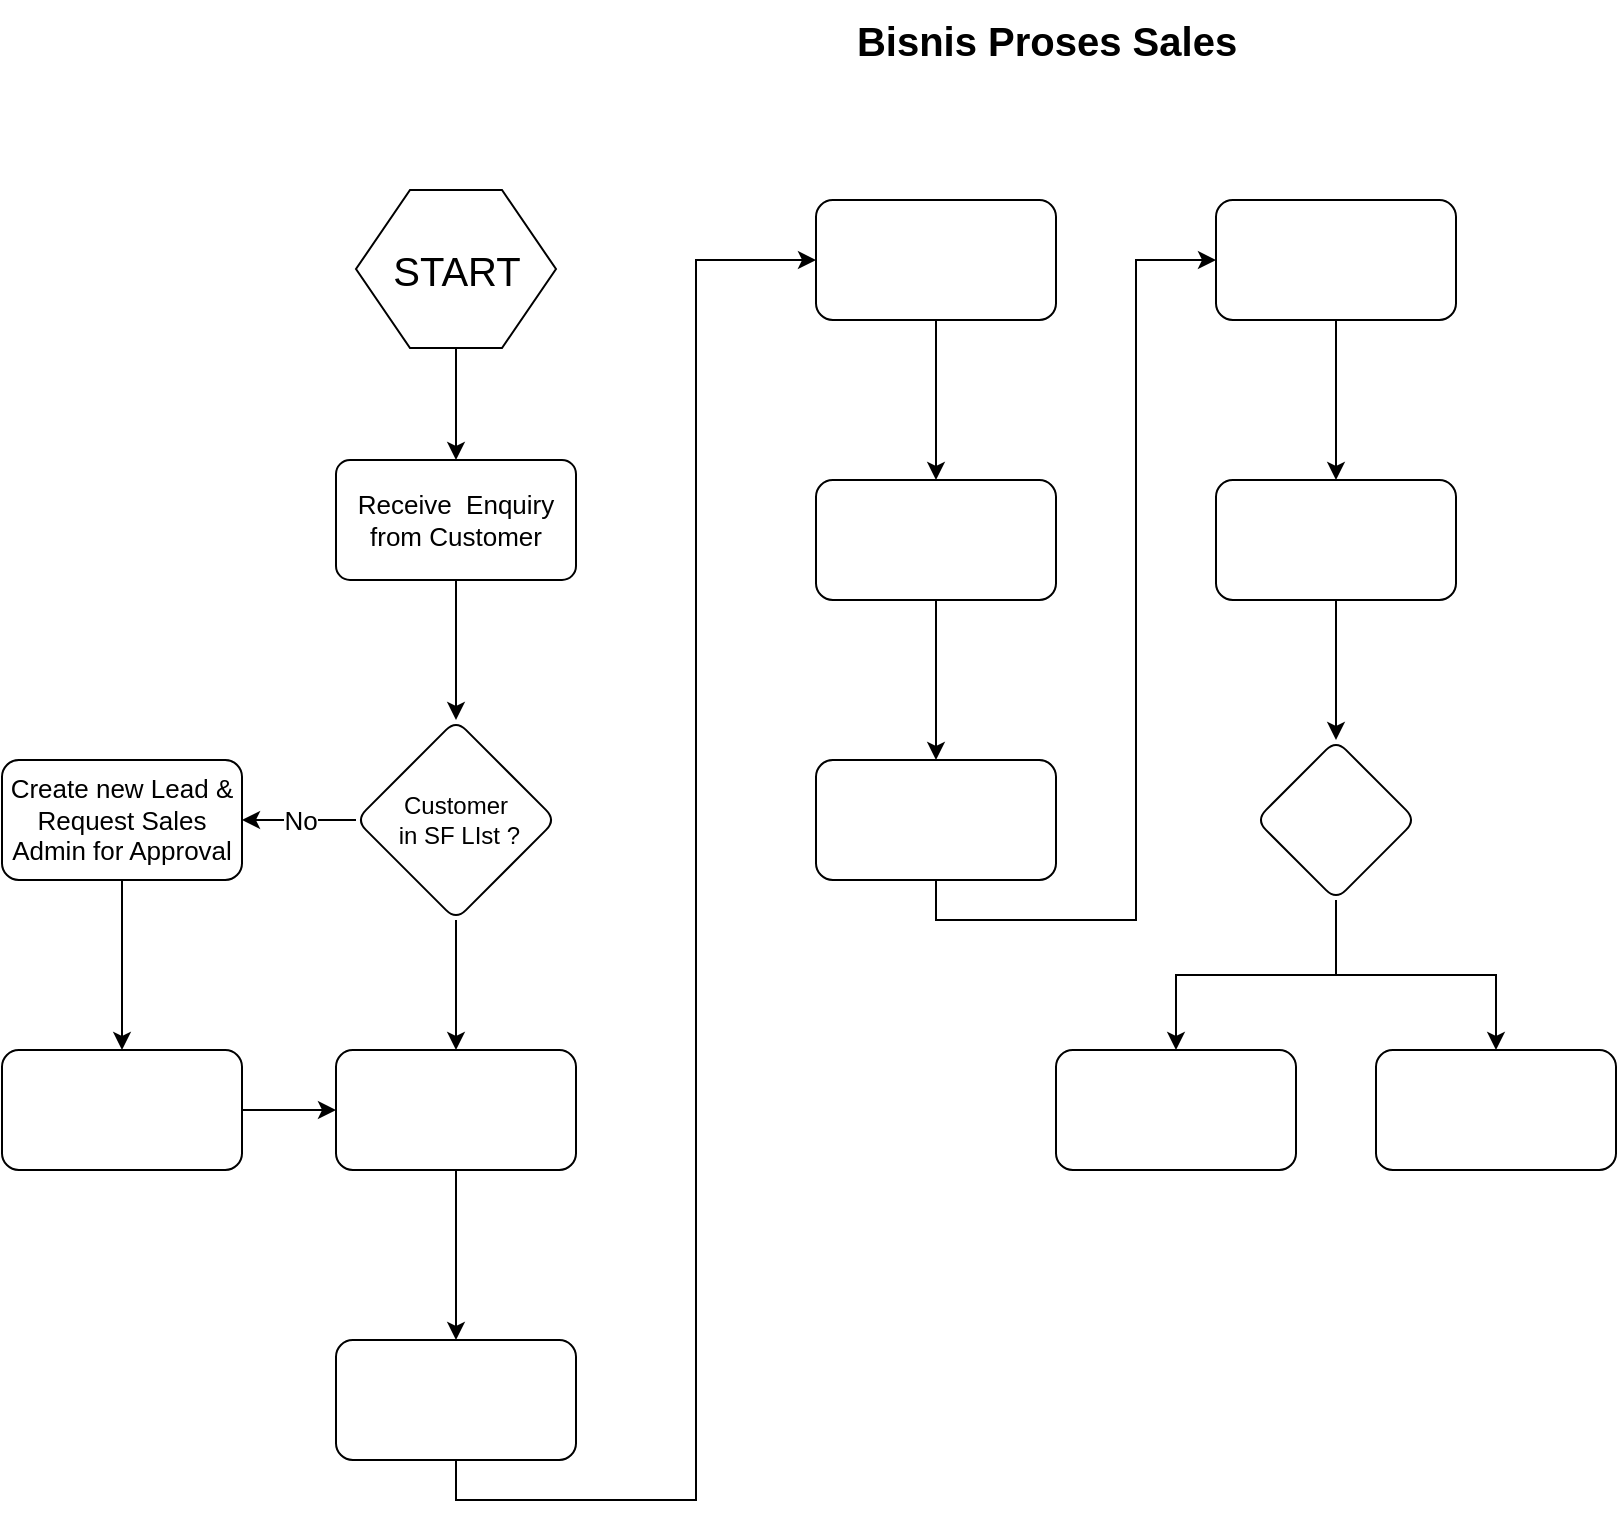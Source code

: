 <mxfile version="20.4.2" type="github"><diagram id="C5RBs43oDa-KdzZeNtuy" name="Page-1"><mxGraphModel dx="868" dy="482" grid="1" gridSize="5" guides="1" tooltips="1" connect="1" arrows="1" fold="1" page="1" pageScale="1" pageWidth="1169" pageHeight="827" math="0" shadow="0"><root><mxCell id="WIyWlLk6GJQsqaUBKTNV-0"/><mxCell id="WIyWlLk6GJQsqaUBKTNV-1" parent="WIyWlLk6GJQsqaUBKTNV-0"/><mxCell id="8EcOTREGMyz1jMZO3tZU-0" value="Bisnis Proses Sales" style="text;html=1;align=center;verticalAlign=middle;resizable=0;points=[];autosize=1;strokeColor=none;fillColor=none;fontStyle=1;fontSize=20;" parent="WIyWlLk6GJQsqaUBKTNV-1" vertex="1"><mxGeometry x="430" y="30" width="210" height="40" as="geometry"/></mxCell><mxCell id="8EcOTREGMyz1jMZO3tZU-26" style="edgeStyle=orthogonalEdgeStyle;rounded=0;orthogonalLoop=1;jettySize=auto;html=1;exitX=0.5;exitY=1;exitDx=0;exitDy=0;entryX=0.5;entryY=0;entryDx=0;entryDy=0;fontSize=13;" parent="WIyWlLk6GJQsqaUBKTNV-1" source="8EcOTREGMyz1jMZO3tZU-5" target="8EcOTREGMyz1jMZO3tZU-7" edge="1"><mxGeometry relative="1" as="geometry"/></mxCell><mxCell id="8EcOTREGMyz1jMZO3tZU-5" value="START" style="verticalLabelPosition=middle;verticalAlign=middle;html=1;shape=hexagon;perimeter=hexagonPerimeter2;arcSize=6;size=0.27;fontSize=20;labelPosition=center;align=center;" parent="WIyWlLk6GJQsqaUBKTNV-1" vertex="1"><mxGeometry x="190" y="125" width="100" height="79" as="geometry"/></mxCell><mxCell id="8EcOTREGMyz1jMZO3tZU-10" value="" style="edgeStyle=orthogonalEdgeStyle;rounded=0;orthogonalLoop=1;jettySize=auto;html=1;fontSize=13;" parent="WIyWlLk6GJQsqaUBKTNV-1" source="8EcOTREGMyz1jMZO3tZU-7" target="8EcOTREGMyz1jMZO3tZU-9" edge="1"><mxGeometry relative="1" as="geometry"/></mxCell><mxCell id="8EcOTREGMyz1jMZO3tZU-7" value="Receive&amp;nbsp; Enquiry from Customer" style="rounded=1;whiteSpace=wrap;html=1;absoluteArcSize=1;arcSize=14;strokeWidth=1;fontSize=13;" parent="WIyWlLk6GJQsqaUBKTNV-1" vertex="1"><mxGeometry x="180" y="260" width="120" height="60" as="geometry"/></mxCell><mxCell id="8EcOTREGMyz1jMZO3tZU-16" value="" style="edgeStyle=orthogonalEdgeStyle;rounded=0;orthogonalLoop=1;jettySize=auto;html=1;fontSize=13;" parent="WIyWlLk6GJQsqaUBKTNV-1" source="8EcOTREGMyz1jMZO3tZU-9" target="8EcOTREGMyz1jMZO3tZU-15" edge="1"><mxGeometry relative="1" as="geometry"/></mxCell><mxCell id="8EcOTREGMyz1jMZO3tZU-20" value="No" style="edgeStyle=orthogonalEdgeStyle;rounded=0;orthogonalLoop=1;jettySize=auto;html=1;fontSize=13;" parent="WIyWlLk6GJQsqaUBKTNV-1" source="8EcOTREGMyz1jMZO3tZU-9" target="8EcOTREGMyz1jMZO3tZU-19" edge="1"><mxGeometry relative="1" as="geometry"/></mxCell><mxCell id="8EcOTREGMyz1jMZO3tZU-9" value="Customer&lt;br&gt;&amp;nbsp;in SF LIst ?" style="rhombus;whiteSpace=wrap;html=1;fontSize=12;rounded=1;arcSize=14;strokeWidth=1;" parent="WIyWlLk6GJQsqaUBKTNV-1" vertex="1"><mxGeometry x="190" y="390" width="100" height="100" as="geometry"/></mxCell><mxCell id="8EcOTREGMyz1jMZO3tZU-18" value="" style="edgeStyle=orthogonalEdgeStyle;rounded=0;orthogonalLoop=1;jettySize=auto;html=1;fontSize=13;" parent="WIyWlLk6GJQsqaUBKTNV-1" source="8EcOTREGMyz1jMZO3tZU-15" target="8EcOTREGMyz1jMZO3tZU-17" edge="1"><mxGeometry relative="1" as="geometry"/></mxCell><mxCell id="8EcOTREGMyz1jMZO3tZU-15" value="" style="rounded=1;whiteSpace=wrap;html=1;fontSize=13;arcSize=14;strokeWidth=1;" parent="WIyWlLk6GJQsqaUBKTNV-1" vertex="1"><mxGeometry x="180" y="555" width="120" height="60" as="geometry"/></mxCell><mxCell id="8EcOTREGMyz1jMZO3tZU-27" style="edgeStyle=orthogonalEdgeStyle;rounded=0;orthogonalLoop=1;jettySize=auto;html=1;exitX=0.5;exitY=1;exitDx=0;exitDy=0;entryX=0;entryY=0.5;entryDx=0;entryDy=0;fontSize=13;" parent="WIyWlLk6GJQsqaUBKTNV-1" source="8EcOTREGMyz1jMZO3tZU-17" target="8EcOTREGMyz1jMZO3tZU-24" edge="1"><mxGeometry relative="1" as="geometry"/></mxCell><mxCell id="8EcOTREGMyz1jMZO3tZU-17" value="" style="rounded=1;whiteSpace=wrap;html=1;fontSize=13;arcSize=14;strokeWidth=1;" parent="WIyWlLk6GJQsqaUBKTNV-1" vertex="1"><mxGeometry x="180" y="700" width="120" height="60" as="geometry"/></mxCell><mxCell id="8EcOTREGMyz1jMZO3tZU-22" value="" style="edgeStyle=orthogonalEdgeStyle;rounded=0;orthogonalLoop=1;jettySize=auto;html=1;fontSize=13;" parent="WIyWlLk6GJQsqaUBKTNV-1" source="8EcOTREGMyz1jMZO3tZU-19" target="8EcOTREGMyz1jMZO3tZU-21" edge="1"><mxGeometry relative="1" as="geometry"/></mxCell><mxCell id="8EcOTREGMyz1jMZO3tZU-19" value="Create new Lead &amp;amp; Request Sales Admin for Approval" style="whiteSpace=wrap;html=1;fontSize=13;rounded=1;arcSize=14;strokeWidth=1;" parent="WIyWlLk6GJQsqaUBKTNV-1" vertex="1"><mxGeometry x="13" y="410" width="120" height="60" as="geometry"/></mxCell><mxCell id="8EcOTREGMyz1jMZO3tZU-23" style="edgeStyle=orthogonalEdgeStyle;rounded=0;orthogonalLoop=1;jettySize=auto;html=1;entryX=0;entryY=0.5;entryDx=0;entryDy=0;fontSize=13;" parent="WIyWlLk6GJQsqaUBKTNV-1" source="8EcOTREGMyz1jMZO3tZU-21" target="8EcOTREGMyz1jMZO3tZU-15" edge="1"><mxGeometry relative="1" as="geometry"/></mxCell><mxCell id="8EcOTREGMyz1jMZO3tZU-21" value="" style="rounded=1;whiteSpace=wrap;html=1;fontSize=13;arcSize=14;strokeWidth=1;" parent="WIyWlLk6GJQsqaUBKTNV-1" vertex="1"><mxGeometry x="13" y="555" width="120" height="60" as="geometry"/></mxCell><mxCell id="8EcOTREGMyz1jMZO3tZU-29" value="" style="edgeStyle=orthogonalEdgeStyle;rounded=0;orthogonalLoop=1;jettySize=auto;html=1;fontSize=13;" parent="WIyWlLk6GJQsqaUBKTNV-1" source="8EcOTREGMyz1jMZO3tZU-24" target="8EcOTREGMyz1jMZO3tZU-28" edge="1"><mxGeometry relative="1" as="geometry"/></mxCell><mxCell id="8EcOTREGMyz1jMZO3tZU-24" value="" style="rounded=1;whiteSpace=wrap;html=1;fontSize=13;arcSize=14;strokeWidth=1;" parent="WIyWlLk6GJQsqaUBKTNV-1" vertex="1"><mxGeometry x="420" y="130" width="120" height="60" as="geometry"/></mxCell><mxCell id="8EcOTREGMyz1jMZO3tZU-31" value="" style="edgeStyle=orthogonalEdgeStyle;rounded=0;orthogonalLoop=1;jettySize=auto;html=1;fontSize=13;" parent="WIyWlLk6GJQsqaUBKTNV-1" source="8EcOTREGMyz1jMZO3tZU-28" target="8EcOTREGMyz1jMZO3tZU-30" edge="1"><mxGeometry relative="1" as="geometry"/></mxCell><mxCell id="8EcOTREGMyz1jMZO3tZU-28" value="" style="rounded=1;whiteSpace=wrap;html=1;fontSize=13;arcSize=14;strokeWidth=1;" parent="WIyWlLk6GJQsqaUBKTNV-1" vertex="1"><mxGeometry x="420" y="270" width="120" height="60" as="geometry"/></mxCell><mxCell id="8EcOTREGMyz1jMZO3tZU-36" style="edgeStyle=orthogonalEdgeStyle;rounded=0;orthogonalLoop=1;jettySize=auto;html=1;exitX=0.5;exitY=1;exitDx=0;exitDy=0;entryX=0;entryY=0.5;entryDx=0;entryDy=0;fontSize=13;" parent="WIyWlLk6GJQsqaUBKTNV-1" source="8EcOTREGMyz1jMZO3tZU-30" target="8EcOTREGMyz1jMZO3tZU-34" edge="1"><mxGeometry relative="1" as="geometry"/></mxCell><mxCell id="8EcOTREGMyz1jMZO3tZU-30" value="" style="rounded=1;whiteSpace=wrap;html=1;fontSize=13;arcSize=14;strokeWidth=1;" parent="WIyWlLk6GJQsqaUBKTNV-1" vertex="1"><mxGeometry x="420" y="410" width="120" height="60" as="geometry"/></mxCell><mxCell id="8EcOTREGMyz1jMZO3tZU-38" value="" style="edgeStyle=orthogonalEdgeStyle;rounded=0;orthogonalLoop=1;jettySize=auto;html=1;fontSize=13;" parent="WIyWlLk6GJQsqaUBKTNV-1" source="8EcOTREGMyz1jMZO3tZU-34" target="8EcOTREGMyz1jMZO3tZU-37" edge="1"><mxGeometry relative="1" as="geometry"/></mxCell><mxCell id="8EcOTREGMyz1jMZO3tZU-34" value="" style="whiteSpace=wrap;html=1;fontSize=13;rounded=1;arcSize=14;strokeWidth=1;" parent="WIyWlLk6GJQsqaUBKTNV-1" vertex="1"><mxGeometry x="620" y="130" width="120" height="60" as="geometry"/></mxCell><mxCell id="8EcOTREGMyz1jMZO3tZU-40" value="" style="edgeStyle=orthogonalEdgeStyle;rounded=0;orthogonalLoop=1;jettySize=auto;html=1;fontSize=13;" parent="WIyWlLk6GJQsqaUBKTNV-1" source="8EcOTREGMyz1jMZO3tZU-37" target="8EcOTREGMyz1jMZO3tZU-39" edge="1"><mxGeometry relative="1" as="geometry"/></mxCell><mxCell id="8EcOTREGMyz1jMZO3tZU-37" value="" style="whiteSpace=wrap;html=1;fontSize=13;rounded=1;arcSize=14;strokeWidth=1;" parent="WIyWlLk6GJQsqaUBKTNV-1" vertex="1"><mxGeometry x="620" y="270" width="120" height="60" as="geometry"/></mxCell><mxCell id="8EcOTREGMyz1jMZO3tZU-47" value="" style="edgeStyle=elbowEdgeStyle;rounded=0;orthogonalLoop=1;jettySize=auto;elbow=vertical;html=1;fontSize=13;" parent="WIyWlLk6GJQsqaUBKTNV-1" source="8EcOTREGMyz1jMZO3tZU-39" target="8EcOTREGMyz1jMZO3tZU-46" edge="1"><mxGeometry relative="1" as="geometry"/></mxCell><mxCell id="8EcOTREGMyz1jMZO3tZU-49" value="" style="edgeStyle=elbowEdgeStyle;rounded=0;orthogonalLoop=1;jettySize=auto;elbow=vertical;html=1;fontSize=13;" parent="WIyWlLk6GJQsqaUBKTNV-1" source="8EcOTREGMyz1jMZO3tZU-39" target="8EcOTREGMyz1jMZO3tZU-48" edge="1"><mxGeometry relative="1" as="geometry"/></mxCell><mxCell id="8EcOTREGMyz1jMZO3tZU-39" value="" style="rhombus;whiteSpace=wrap;html=1;fontSize=13;rounded=1;arcSize=14;strokeWidth=1;" parent="WIyWlLk6GJQsqaUBKTNV-1" vertex="1"><mxGeometry x="640" y="400" width="80" height="80" as="geometry"/></mxCell><mxCell id="8EcOTREGMyz1jMZO3tZU-46" value="" style="whiteSpace=wrap;html=1;fontSize=13;rounded=1;arcSize=14;strokeWidth=1;" parent="WIyWlLk6GJQsqaUBKTNV-1" vertex="1"><mxGeometry x="540" y="555" width="120" height="60" as="geometry"/></mxCell><mxCell id="8EcOTREGMyz1jMZO3tZU-48" value="" style="whiteSpace=wrap;html=1;fontSize=13;rounded=1;arcSize=14;strokeWidth=1;" parent="WIyWlLk6GJQsqaUBKTNV-1" vertex="1"><mxGeometry x="700" y="555" width="120" height="60" as="geometry"/></mxCell></root></mxGraphModel></diagram></mxfile>